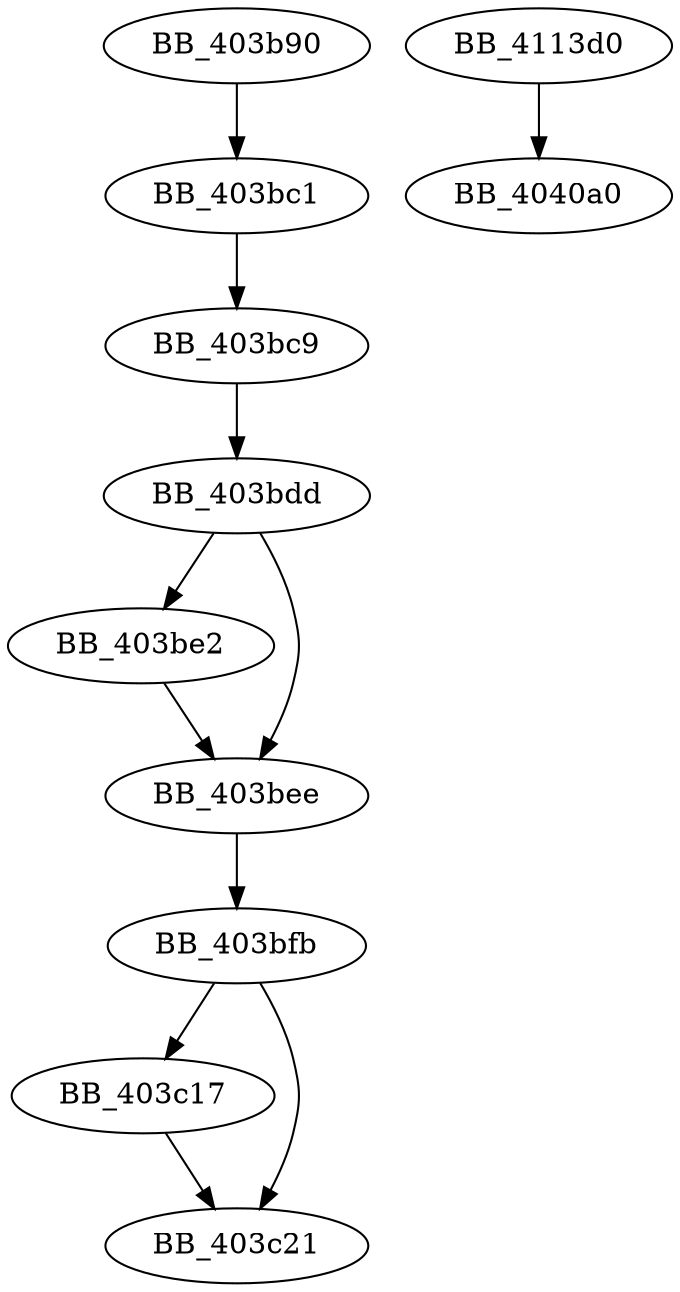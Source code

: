 DiGraph sub_403B90{
BB_403b90->BB_403bc1
BB_403bc1->BB_403bc9
BB_403bc9->BB_403bdd
BB_403bdd->BB_403be2
BB_403bdd->BB_403bee
BB_403be2->BB_403bee
BB_403bee->BB_403bfb
BB_403bfb->BB_403c17
BB_403bfb->BB_403c21
BB_403c17->BB_403c21
BB_4113d0->BB_4040a0
}
